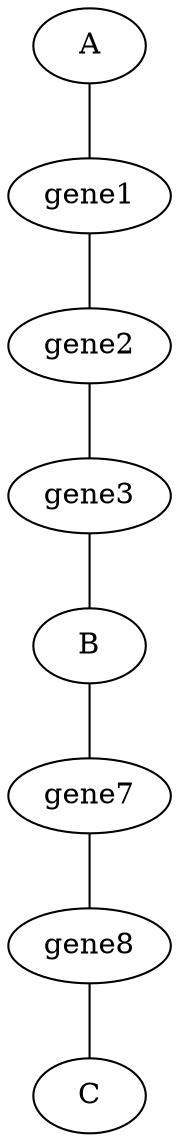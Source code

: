 strict graph "" {
gene1;
gene2;
gene3;
gene7;
gene8;
A;
B;
C;
A -- gene1;
gene1 -- gene2;
gene2 -- gene3;
gene3 -- B;
B -- gene7;
gene7 -- gene8;
gene8 -- C;
}